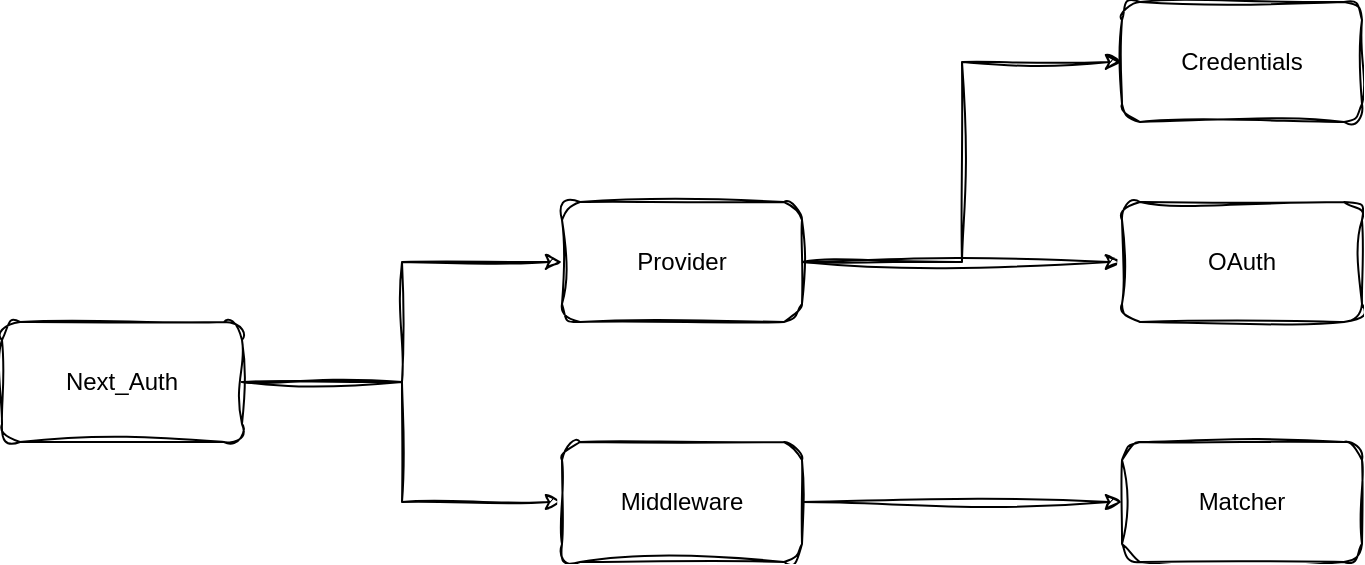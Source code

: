 <mxfile version="24.1.0" type="github">
  <diagram name="페이지-1" id="fUgQNHXDcMd9suM9oorq">
    <mxGraphModel dx="1434" dy="833" grid="1" gridSize="10" guides="1" tooltips="1" connect="1" arrows="1" fold="1" page="1" pageScale="1" pageWidth="827" pageHeight="1169" math="0" shadow="0">
      <root>
        <mxCell id="0" />
        <mxCell id="1" parent="0" />
        <mxCell id="kDS0s4CP5Ud55gE7fVYT-4" style="edgeStyle=orthogonalEdgeStyle;rounded=0;orthogonalLoop=1;jettySize=auto;html=1;entryX=0;entryY=0.5;entryDx=0;entryDy=0;sketch=1;curveFitting=1;jiggle=2;" edge="1" parent="1" source="kDS0s4CP5Ud55gE7fVYT-1" target="kDS0s4CP5Ud55gE7fVYT-2">
          <mxGeometry relative="1" as="geometry" />
        </mxCell>
        <mxCell id="kDS0s4CP5Ud55gE7fVYT-5" style="edgeStyle=orthogonalEdgeStyle;rounded=0;orthogonalLoop=1;jettySize=auto;html=1;entryX=0;entryY=0.5;entryDx=0;entryDy=0;sketch=1;curveFitting=1;jiggle=2;" edge="1" parent="1" source="kDS0s4CP5Ud55gE7fVYT-1" target="kDS0s4CP5Ud55gE7fVYT-3">
          <mxGeometry relative="1" as="geometry" />
        </mxCell>
        <mxCell id="kDS0s4CP5Ud55gE7fVYT-1" value="Next_Auth" style="rounded=1;whiteSpace=wrap;html=1;sketch=1;curveFitting=1;jiggle=2;" vertex="1" parent="1">
          <mxGeometry x="80" y="450" width="120" height="60" as="geometry" />
        </mxCell>
        <mxCell id="kDS0s4CP5Ud55gE7fVYT-7" style="edgeStyle=orthogonalEdgeStyle;rounded=0;sketch=1;jiggle=2;curveFitting=1;orthogonalLoop=1;jettySize=auto;html=1;strokeColor=default;align=center;verticalAlign=middle;fontFamily=Helvetica;fontSize=11;fontColor=default;labelBackgroundColor=default;endArrow=classic;" edge="1" parent="1" source="kDS0s4CP5Ud55gE7fVYT-2" target="kDS0s4CP5Ud55gE7fVYT-6">
          <mxGeometry relative="1" as="geometry">
            <Array as="points">
              <mxPoint x="560" y="420" />
              <mxPoint x="560" y="320" />
            </Array>
          </mxGeometry>
        </mxCell>
        <mxCell id="kDS0s4CP5Ud55gE7fVYT-9" style="edgeStyle=orthogonalEdgeStyle;rounded=0;sketch=1;jiggle=2;curveFitting=1;orthogonalLoop=1;jettySize=auto;html=1;strokeColor=default;align=center;verticalAlign=middle;fontFamily=Helvetica;fontSize=11;fontColor=default;labelBackgroundColor=default;endArrow=classic;" edge="1" parent="1" source="kDS0s4CP5Ud55gE7fVYT-2" target="kDS0s4CP5Ud55gE7fVYT-8">
          <mxGeometry relative="1" as="geometry" />
        </mxCell>
        <mxCell id="kDS0s4CP5Ud55gE7fVYT-2" value="Provider" style="rounded=1;whiteSpace=wrap;html=1;sketch=1;curveFitting=1;jiggle=2;" vertex="1" parent="1">
          <mxGeometry x="360" y="390" width="120" height="60" as="geometry" />
        </mxCell>
        <mxCell id="kDS0s4CP5Ud55gE7fVYT-11" style="edgeStyle=orthogonalEdgeStyle;rounded=0;sketch=1;jiggle=2;curveFitting=1;orthogonalLoop=1;jettySize=auto;html=1;strokeColor=default;align=center;verticalAlign=middle;fontFamily=Helvetica;fontSize=11;fontColor=default;labelBackgroundColor=default;endArrow=classic;" edge="1" parent="1" source="kDS0s4CP5Ud55gE7fVYT-3" target="kDS0s4CP5Ud55gE7fVYT-10">
          <mxGeometry relative="1" as="geometry" />
        </mxCell>
        <mxCell id="kDS0s4CP5Ud55gE7fVYT-3" value="Middleware" style="rounded=1;whiteSpace=wrap;html=1;sketch=1;curveFitting=1;jiggle=2;" vertex="1" parent="1">
          <mxGeometry x="360" y="510" width="120" height="60" as="geometry" />
        </mxCell>
        <mxCell id="kDS0s4CP5Ud55gE7fVYT-6" value="Credentials" style="rounded=1;whiteSpace=wrap;html=1;sketch=1;curveFitting=1;jiggle=2;" vertex="1" parent="1">
          <mxGeometry x="640" y="290" width="120" height="60" as="geometry" />
        </mxCell>
        <mxCell id="kDS0s4CP5Ud55gE7fVYT-8" value="OAuth" style="rounded=1;whiteSpace=wrap;html=1;sketch=1;curveFitting=1;jiggle=2;" vertex="1" parent="1">
          <mxGeometry x="640" y="390" width="120" height="60" as="geometry" />
        </mxCell>
        <mxCell id="kDS0s4CP5Ud55gE7fVYT-10" value="Matcher" style="rounded=1;whiteSpace=wrap;html=1;sketch=1;curveFitting=1;jiggle=2;" vertex="1" parent="1">
          <mxGeometry x="640" y="510" width="120" height="60" as="geometry" />
        </mxCell>
      </root>
    </mxGraphModel>
  </diagram>
</mxfile>
